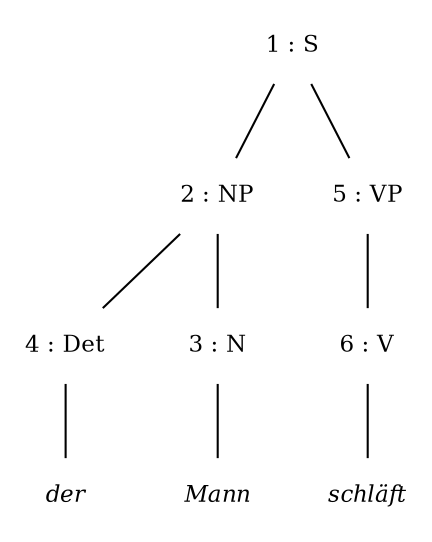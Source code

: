 graph {
node[fontsize = 11];
n0[label = "1 : S", style = "solid", shape = "plaintext"] ;
n0_0[label = "2 : NP", style = "solid", shape = "plaintext"] ;
n0 -- n0_0 [style = "solid"];
n0_0_0[label = "4 : Det", style = "solid", shape = "plaintext"] ;
n0_0 -- n0_0_0 [style = "solid"];
n0_0_0_0[label = "der", fontname = "Times-Italic", style = "solid", shape = "plaintext"];
n0_0_0 -- n0_0_0_0 [style = "solid"]
n1_0_0[label = "3 : N", style = "solid", shape = "plaintext"] ;
n1_0_0_0[label = "Mann", fontname = "Times-Italic", style = "solid", shape = "plaintext"];
n1_0_0 -- n1_0_0_0 [style = "solid"];
n0_0 -- n1_0_0 [style = "solid"];
n1_0[label = "5 : VP", style = "solid", shape = "plaintext"] ;
n0 -- n1_0 [style = "solid"];
n0_1_0[label = "6 : V", style = "solid", shape = "plaintext"] ;
n1_0 -- n0_1_0 [style = "solid"];
n0_1_0_0[label = "schläft", fontname = "Times-Italic", style = "solid", shape = "plaintext"];
n0_1_0 -- n0_1_0_0 [style = "solid"];
}
